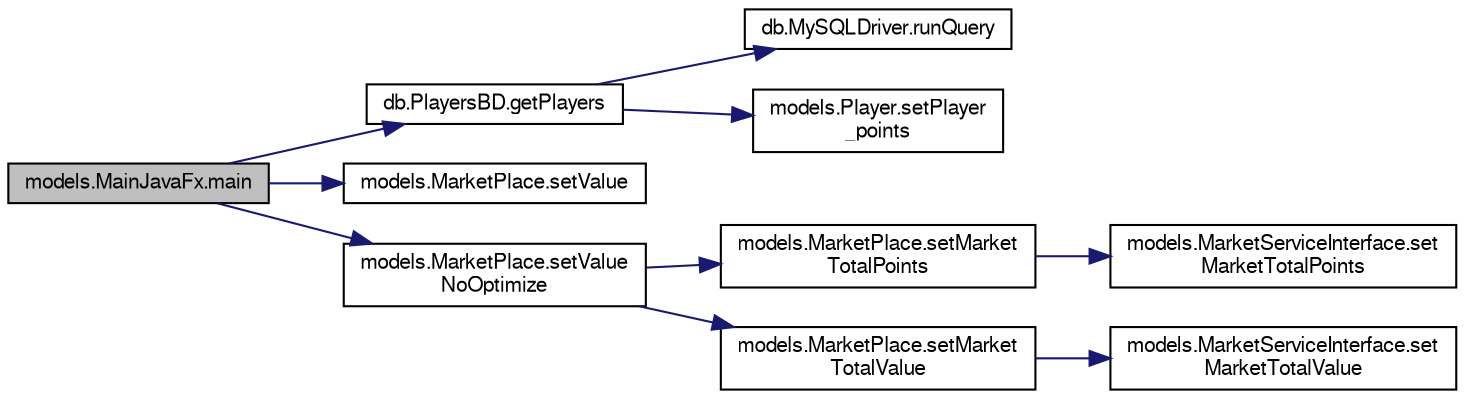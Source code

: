 digraph "models.MainJavaFx.main"
{
  bgcolor="transparent";
  edge [fontname="FreeSans",fontsize="10",labelfontname="FreeSans",labelfontsize="10"];
  node [fontname="FreeSans",fontsize="10",shape=record];
  rankdir="LR";
  Node0 [label="models.MainJavaFx.main",height=0.2,width=0.4,color="black", fillcolor="grey75", style="filled", fontcolor="black"];
  Node0 -> Node1 [color="midnightblue",fontsize="10",style="solid",fontname="FreeSans"];
  Node1 [label="db.PlayersBD.getPlayers",height=0.2,width=0.4,color="black",URL="$classdb_1_1PlayersBD.html#a3c8e0a23666c923eb0a53a99804fd191"];
  Node1 -> Node2 [color="midnightblue",fontsize="10",style="solid",fontname="FreeSans"];
  Node2 [label="db.MySQLDriver.runQuery",height=0.2,width=0.4,color="black",URL="$classdb_1_1MySQLDriver.html#a88dbd83b514760694646f5cac76e9024"];
  Node1 -> Node3 [color="midnightblue",fontsize="10",style="solid",fontname="FreeSans"];
  Node3 [label="models.Player.setPlayer\l_points",height=0.2,width=0.4,color="black",URL="$classmodels_1_1Player.html#ab621eebf1b2ca19f257f53879acc2c70"];
  Node0 -> Node4 [color="midnightblue",fontsize="10",style="solid",fontname="FreeSans"];
  Node4 [label="models.MarketPlace.setValue",height=0.2,width=0.4,color="black",URL="$classmodels_1_1MarketPlace.html#a5eb091c04ecbcee29a78125ed9b94b30"];
  Node0 -> Node5 [color="midnightblue",fontsize="10",style="solid",fontname="FreeSans"];
  Node5 [label="models.MarketPlace.setValue\lNoOptimize",height=0.2,width=0.4,color="black",URL="$classmodels_1_1MarketPlace.html#a08c547ad2b66e637b6a61b564e56cfbf"];
  Node5 -> Node6 [color="midnightblue",fontsize="10",style="solid",fontname="FreeSans"];
  Node6 [label="models.MarketPlace.setMarket\lTotalPoints",height=0.2,width=0.4,color="black",URL="$classmodels_1_1MarketPlace.html#ac058d1463c7a19648efc31694331f747"];
  Node6 -> Node7 [color="midnightblue",fontsize="10",style="solid",fontname="FreeSans"];
  Node7 [label="models.MarketServiceInterface.set\lMarketTotalPoints",height=0.2,width=0.4,color="black",URL="$interfacemodels_1_1MarketServiceInterface.html#adcd09467dc21c5770e87d2ea2fb4f618"];
  Node5 -> Node8 [color="midnightblue",fontsize="10",style="solid",fontname="FreeSans"];
  Node8 [label="models.MarketPlace.setMarket\lTotalValue",height=0.2,width=0.4,color="black",URL="$classmodels_1_1MarketPlace.html#aff0d65e90fa6a80b72cd4eaec3927b27"];
  Node8 -> Node9 [color="midnightblue",fontsize="10",style="solid",fontname="FreeSans"];
  Node9 [label="models.MarketServiceInterface.set\lMarketTotalValue",height=0.2,width=0.4,color="black",URL="$interfacemodels_1_1MarketServiceInterface.html#abdeb9f449f3c08242037a47e5e933871"];
}
